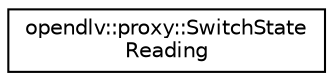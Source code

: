 digraph "Graphical Class Hierarchy"
{
 // LATEX_PDF_SIZE
  edge [fontname="Helvetica",fontsize="10",labelfontname="Helvetica",labelfontsize="10"];
  node [fontname="Helvetica",fontsize="10",shape=record];
  rankdir="LR";
  Node0 [label="opendlv::proxy::SwitchState\lReading",height=0.2,width=0.4,color="black", fillcolor="white", style="filled",URL="$classopendlv_1_1proxy_1_1SwitchStateReading.html",tooltip=" "];
}
